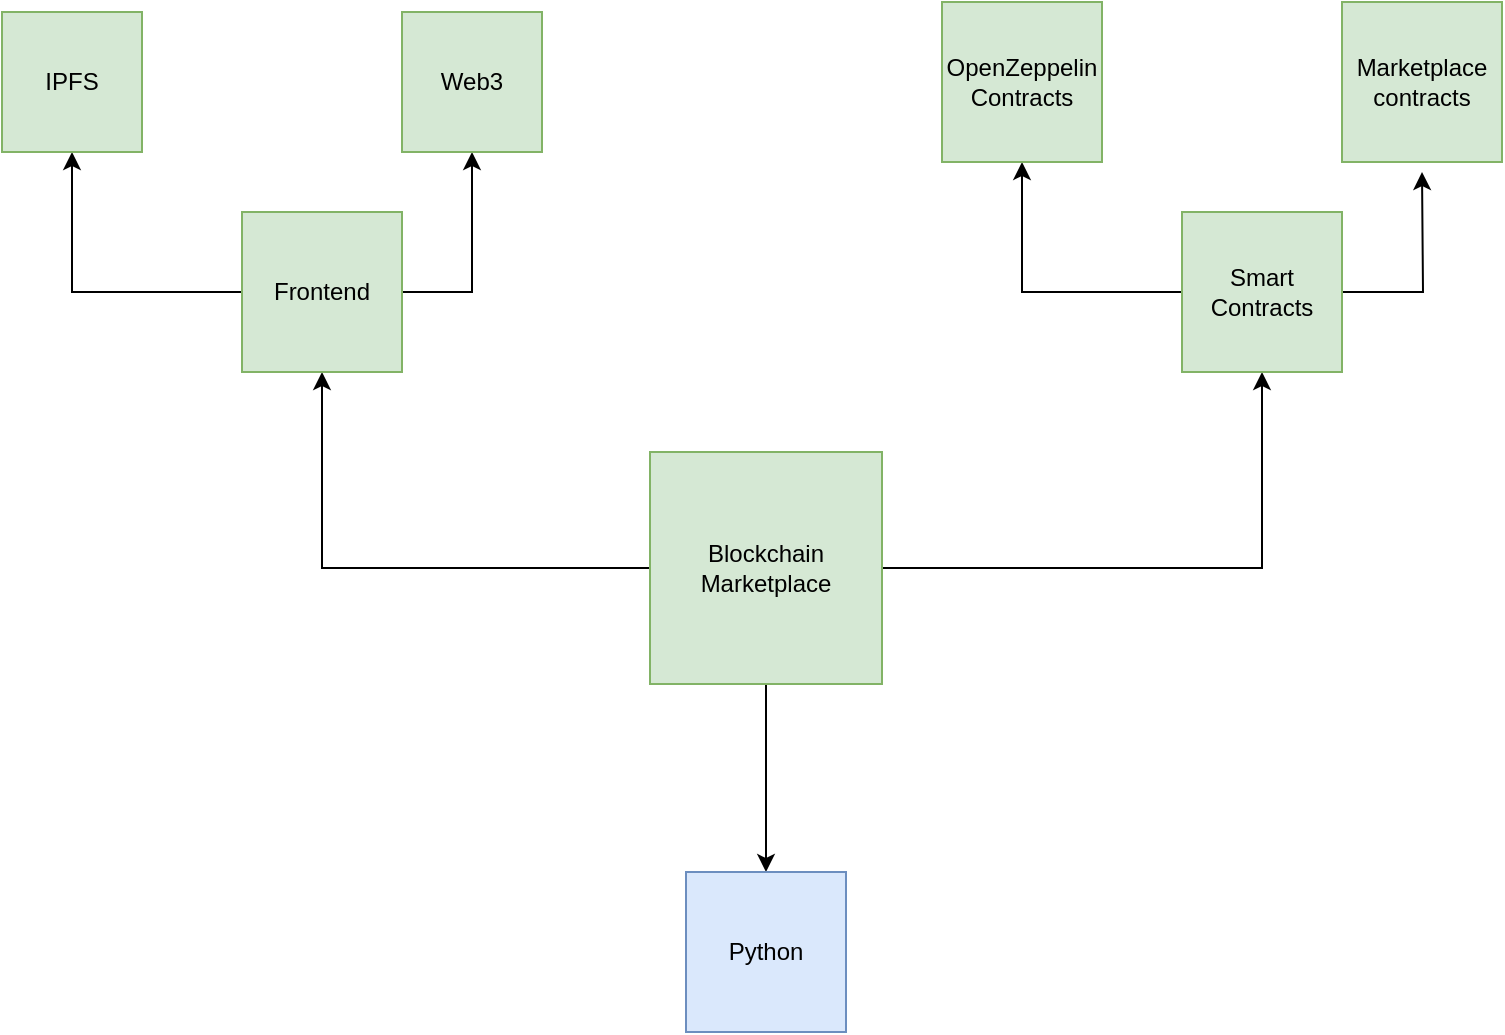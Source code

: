 <mxfile version="14.9.8" type="github">
  <diagram id="30KyMssu_fwqQRhrbv5T" name="Page-1">
    <mxGraphModel dx="1886" dy="827" grid="1" gridSize="10" guides="1" tooltips="1" connect="1" arrows="1" fold="1" page="1" pageScale="1" pageWidth="827" pageHeight="1169" math="0" shadow="0">
      <root>
        <mxCell id="0" />
        <mxCell id="1" parent="0" />
        <mxCell id="IjGp-tKrxJVqMQFwLaFS-3" style="edgeStyle=orthogonalEdgeStyle;rounded=0;orthogonalLoop=1;jettySize=auto;html=1;exitX=0;exitY=0.5;exitDx=0;exitDy=0;entryX=0.5;entryY=1;entryDx=0;entryDy=0;" edge="1" parent="1" source="IjGp-tKrxJVqMQFwLaFS-1" target="IjGp-tKrxJVqMQFwLaFS-2">
          <mxGeometry relative="1" as="geometry" />
        </mxCell>
        <mxCell id="IjGp-tKrxJVqMQFwLaFS-5" style="edgeStyle=orthogonalEdgeStyle;rounded=0;orthogonalLoop=1;jettySize=auto;html=1;" edge="1" parent="1" source="IjGp-tKrxJVqMQFwLaFS-1" target="IjGp-tKrxJVqMQFwLaFS-4">
          <mxGeometry relative="1" as="geometry" />
        </mxCell>
        <mxCell id="IjGp-tKrxJVqMQFwLaFS-16" style="edgeStyle=orthogonalEdgeStyle;rounded=0;orthogonalLoop=1;jettySize=auto;html=1;entryX=0.5;entryY=0;entryDx=0;entryDy=0;" edge="1" parent="1" source="IjGp-tKrxJVqMQFwLaFS-1" target="IjGp-tKrxJVqMQFwLaFS-15">
          <mxGeometry relative="1" as="geometry" />
        </mxCell>
        <mxCell id="IjGp-tKrxJVqMQFwLaFS-1" value="Blockchain Marketplace" style="whiteSpace=wrap;html=1;aspect=fixed;fillColor=#d5e8d4;strokeColor=#82b366;" vertex="1" parent="1">
          <mxGeometry x="374" y="370" width="116" height="116" as="geometry" />
        </mxCell>
        <mxCell id="IjGp-tKrxJVqMQFwLaFS-7" style="edgeStyle=orthogonalEdgeStyle;rounded=0;orthogonalLoop=1;jettySize=auto;html=1;entryX=0.5;entryY=1;entryDx=0;entryDy=0;" edge="1" parent="1" source="IjGp-tKrxJVqMQFwLaFS-2" target="IjGp-tKrxJVqMQFwLaFS-6">
          <mxGeometry relative="1" as="geometry" />
        </mxCell>
        <mxCell id="IjGp-tKrxJVqMQFwLaFS-10" style="edgeStyle=orthogonalEdgeStyle;rounded=0;orthogonalLoop=1;jettySize=auto;html=1;exitX=1;exitY=0.5;exitDx=0;exitDy=0;" edge="1" parent="1" source="IjGp-tKrxJVqMQFwLaFS-2" target="IjGp-tKrxJVqMQFwLaFS-9">
          <mxGeometry relative="1" as="geometry">
            <mxPoint x="270" y="290" as="sourcePoint" />
          </mxGeometry>
        </mxCell>
        <mxCell id="IjGp-tKrxJVqMQFwLaFS-2" value="Frontend" style="whiteSpace=wrap;html=1;aspect=fixed;fillColor=#d5e8d4;strokeColor=#82b366;" vertex="1" parent="1">
          <mxGeometry x="170" y="250" width="80" height="80" as="geometry" />
        </mxCell>
        <mxCell id="IjGp-tKrxJVqMQFwLaFS-12" style="edgeStyle=orthogonalEdgeStyle;rounded=0;orthogonalLoop=1;jettySize=auto;html=1;entryX=0.5;entryY=1;entryDx=0;entryDy=0;" edge="1" parent="1" source="IjGp-tKrxJVqMQFwLaFS-4" target="IjGp-tKrxJVqMQFwLaFS-11">
          <mxGeometry relative="1" as="geometry" />
        </mxCell>
        <mxCell id="IjGp-tKrxJVqMQFwLaFS-14" style="edgeStyle=orthogonalEdgeStyle;rounded=0;orthogonalLoop=1;jettySize=auto;html=1;" edge="1" parent="1" source="IjGp-tKrxJVqMQFwLaFS-4">
          <mxGeometry relative="1" as="geometry">
            <mxPoint x="760" y="230" as="targetPoint" />
          </mxGeometry>
        </mxCell>
        <mxCell id="IjGp-tKrxJVqMQFwLaFS-4" value="Smart Contracts" style="whiteSpace=wrap;html=1;aspect=fixed;fillColor=#d5e8d4;strokeColor=#82b366;" vertex="1" parent="1">
          <mxGeometry x="640" y="250" width="80" height="80" as="geometry" />
        </mxCell>
        <mxCell id="IjGp-tKrxJVqMQFwLaFS-6" value="IPFS" style="whiteSpace=wrap;html=1;aspect=fixed;fillColor=#d5e8d4;strokeColor=#82b366;" vertex="1" parent="1">
          <mxGeometry x="50" y="150" width="70" height="70" as="geometry" />
        </mxCell>
        <mxCell id="IjGp-tKrxJVqMQFwLaFS-9" value="Web3" style="whiteSpace=wrap;html=1;aspect=fixed;fillColor=#d5e8d4;strokeColor=#82b366;" vertex="1" parent="1">
          <mxGeometry x="250" y="150" width="70" height="70" as="geometry" />
        </mxCell>
        <mxCell id="IjGp-tKrxJVqMQFwLaFS-11" value="OpenZeppelin Contracts" style="whiteSpace=wrap;html=1;aspect=fixed;fillColor=#d5e8d4;strokeColor=#82b366;" vertex="1" parent="1">
          <mxGeometry x="520" y="145" width="80" height="80" as="geometry" />
        </mxCell>
        <mxCell id="IjGp-tKrxJVqMQFwLaFS-13" value="Marketplace contracts" style="whiteSpace=wrap;html=1;aspect=fixed;fillColor=#d5e8d4;strokeColor=#82b366;" vertex="1" parent="1">
          <mxGeometry x="720" y="145" width="80" height="80" as="geometry" />
        </mxCell>
        <mxCell id="IjGp-tKrxJVqMQFwLaFS-15" value="Python" style="whiteSpace=wrap;html=1;aspect=fixed;fillColor=#dae8fc;strokeColor=#6c8ebf;" vertex="1" parent="1">
          <mxGeometry x="392" y="580" width="80" height="80" as="geometry" />
        </mxCell>
      </root>
    </mxGraphModel>
  </diagram>
</mxfile>
